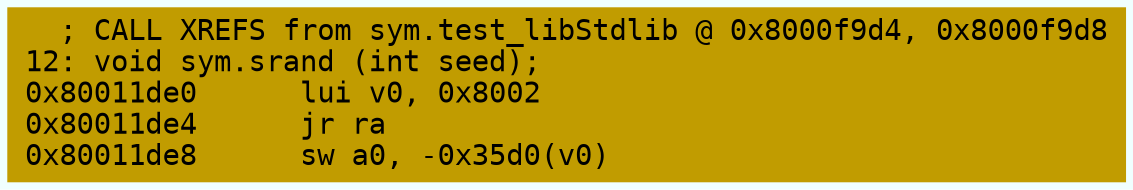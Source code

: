 digraph code {
	graph [bgcolor=azure fontsize=8 fontname="Courier" splines="ortho"];
	node [fillcolor=gray style=filled shape=box];
	edge [arrowhead="normal"];
	"0x80011de0" [URL="sym.srand/0x80011de0", fillcolor="#c19c00",color="#c19c00", fontname="Courier",label="  ; CALL XREFS from sym.test_libStdlib @ 0x8000f9d4, 0x8000f9d8\l12: void sym.srand (int seed);\l0x80011de0      lui v0, 0x8002\l0x80011de4      jr ra\l0x80011de8      sw a0, -0x35d0(v0)\l"]
}

